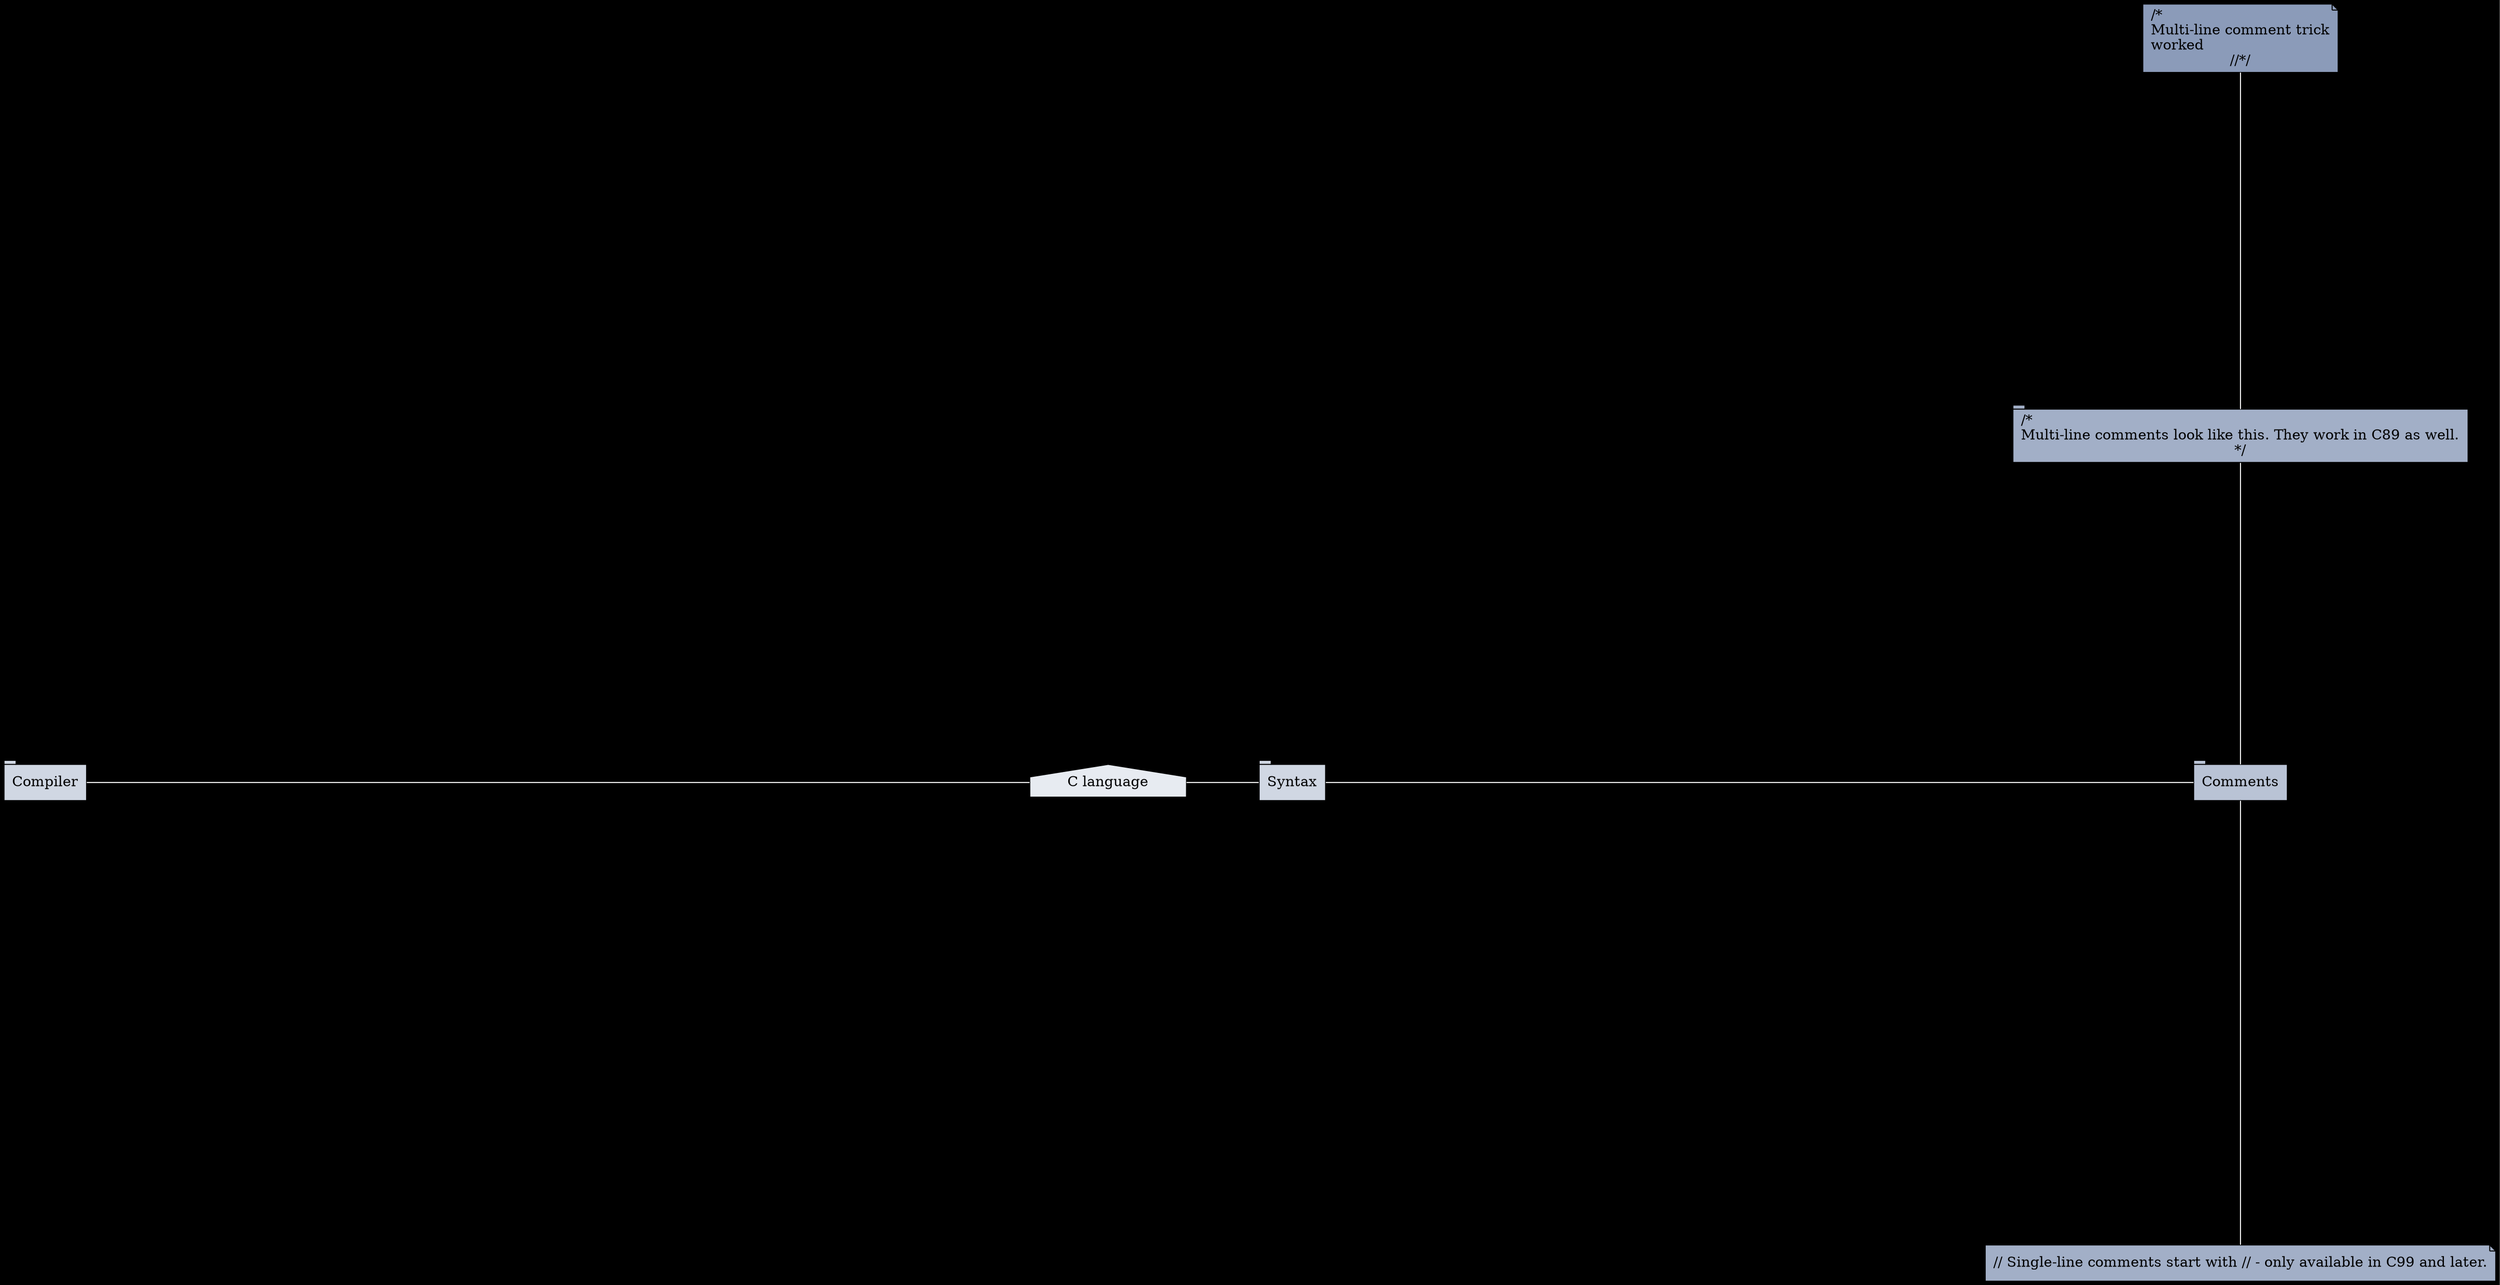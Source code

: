 graph {
  graph [layout=circo, bgcolor=black]
  node [shape=tab, style=filled]
  edge [color=white]
  home [shape=house, fillcolor="#e7ebf1",
        label="C language"]

  syntax [fillcolor="#d0d7e3",
          label="Syntax"]
  compiler [fillcolor="#d0d7e3",
            label="Compiler"]
  home -- {syntax, compiler}

  comments [fillcolor="#b9c3d5",
            label="Comments"]
  syntax -- comments

  singlelinecomments [shape=note, fillcolor="#a2afc7",
                      label="// Single-line comments start with // - only available in C99 and later."]
  multilinecomments [fillcolor="#a2afc7",
                     label="/*\lMulti-line comments look like this. They work in C89 as well.\l*/"]
  comments -- {singlelinecomments, multilinecomments}

  trickcomments [shape=note, fillcolor="#8b9bb9",
                 label="/*\lMulti-line comment trick\lworked\l//*/"]
  multilinecomments -- trickcomments
}
